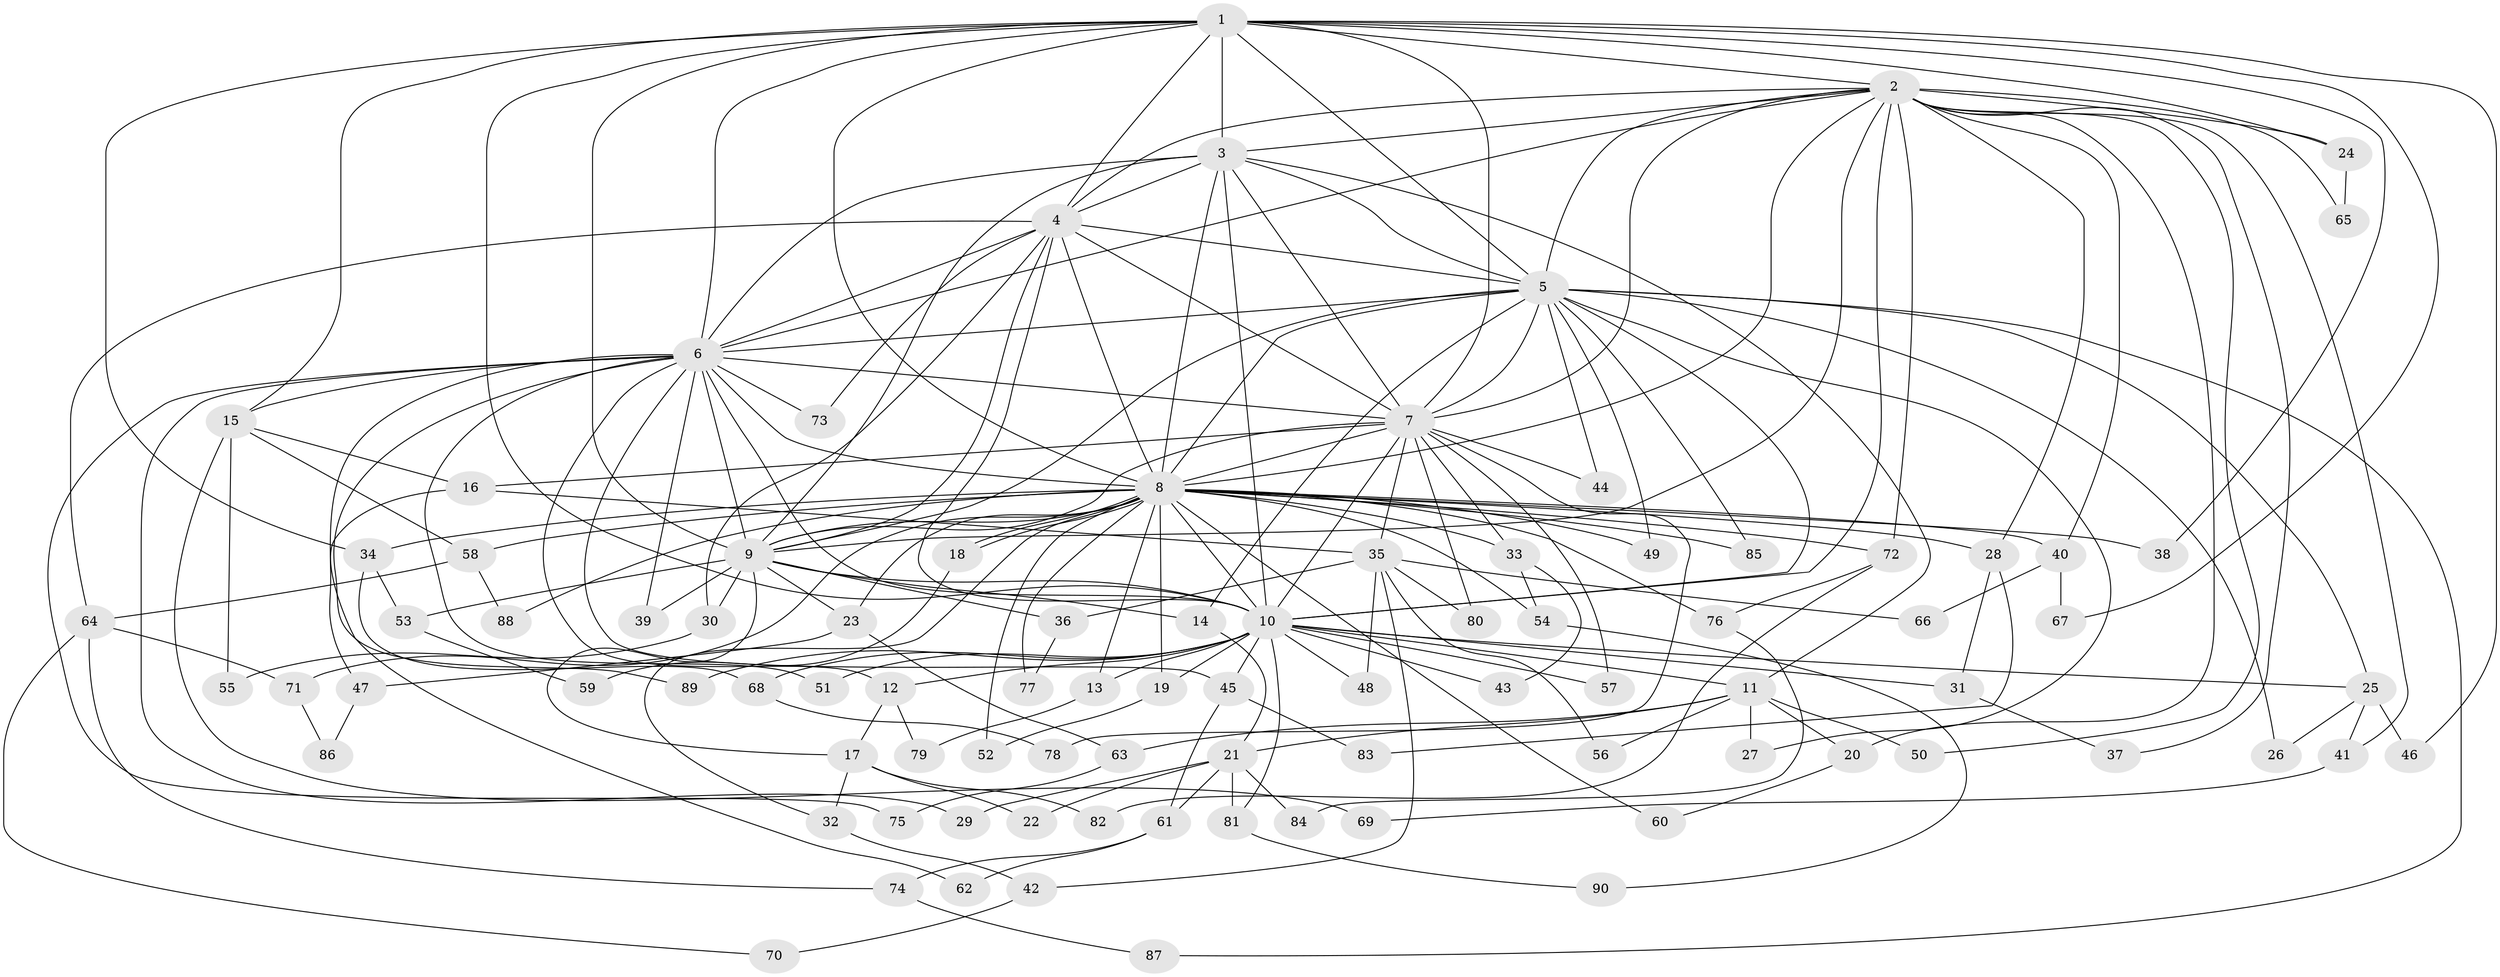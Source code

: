 // coarse degree distribution, {23: 0.017857142857142856, 16: 0.017857142857142856, 14: 0.017857142857142856, 11: 0.03571428571428571, 18: 0.017857142857142856, 8: 0.017857142857142856, 4: 0.14285714285714285, 3: 0.19642857142857142, 9: 0.03571428571428571, 6: 0.03571428571428571, 7: 0.03571428571428571, 2: 0.39285714285714285, 5: 0.017857142857142856, 1: 0.017857142857142856}
// Generated by graph-tools (version 1.1) at 2025/49/03/04/25 22:49:23]
// undirected, 90 vertices, 205 edges
graph export_dot {
  node [color=gray90,style=filled];
  1;
  2;
  3;
  4;
  5;
  6;
  7;
  8;
  9;
  10;
  11;
  12;
  13;
  14;
  15;
  16;
  17;
  18;
  19;
  20;
  21;
  22;
  23;
  24;
  25;
  26;
  27;
  28;
  29;
  30;
  31;
  32;
  33;
  34;
  35;
  36;
  37;
  38;
  39;
  40;
  41;
  42;
  43;
  44;
  45;
  46;
  47;
  48;
  49;
  50;
  51;
  52;
  53;
  54;
  55;
  56;
  57;
  58;
  59;
  60;
  61;
  62;
  63;
  64;
  65;
  66;
  67;
  68;
  69;
  70;
  71;
  72;
  73;
  74;
  75;
  76;
  77;
  78;
  79;
  80;
  81;
  82;
  83;
  84;
  85;
  86;
  87;
  88;
  89;
  90;
  1 -- 2;
  1 -- 3;
  1 -- 4;
  1 -- 5;
  1 -- 6;
  1 -- 7;
  1 -- 8;
  1 -- 9;
  1 -- 10;
  1 -- 15;
  1 -- 24;
  1 -- 34;
  1 -- 38;
  1 -- 46;
  1 -- 67;
  2 -- 3;
  2 -- 4;
  2 -- 5;
  2 -- 6;
  2 -- 7;
  2 -- 8;
  2 -- 9;
  2 -- 10;
  2 -- 20;
  2 -- 24;
  2 -- 28;
  2 -- 37;
  2 -- 40;
  2 -- 41;
  2 -- 50;
  2 -- 65;
  2 -- 72;
  3 -- 4;
  3 -- 5;
  3 -- 6;
  3 -- 7;
  3 -- 8;
  3 -- 9;
  3 -- 10;
  3 -- 11;
  4 -- 5;
  4 -- 6;
  4 -- 7;
  4 -- 8;
  4 -- 9;
  4 -- 10;
  4 -- 30;
  4 -- 64;
  4 -- 73;
  5 -- 6;
  5 -- 7;
  5 -- 8;
  5 -- 9;
  5 -- 10;
  5 -- 14;
  5 -- 25;
  5 -- 26;
  5 -- 27;
  5 -- 44;
  5 -- 49;
  5 -- 85;
  5 -- 87;
  6 -- 7;
  6 -- 8;
  6 -- 9;
  6 -- 10;
  6 -- 12;
  6 -- 15;
  6 -- 29;
  6 -- 39;
  6 -- 45;
  6 -- 47;
  6 -- 51;
  6 -- 73;
  6 -- 75;
  6 -- 89;
  7 -- 8;
  7 -- 9;
  7 -- 10;
  7 -- 16;
  7 -- 33;
  7 -- 35;
  7 -- 44;
  7 -- 57;
  7 -- 78;
  7 -- 80;
  8 -- 9;
  8 -- 10;
  8 -- 13;
  8 -- 18;
  8 -- 18;
  8 -- 19;
  8 -- 23;
  8 -- 28;
  8 -- 32;
  8 -- 33;
  8 -- 34;
  8 -- 38;
  8 -- 40;
  8 -- 49;
  8 -- 52;
  8 -- 54;
  8 -- 58;
  8 -- 60;
  8 -- 71;
  8 -- 72;
  8 -- 76;
  8 -- 77;
  8 -- 85;
  8 -- 88;
  9 -- 10;
  9 -- 14;
  9 -- 17;
  9 -- 23;
  9 -- 30;
  9 -- 36;
  9 -- 39;
  9 -- 53;
  10 -- 11;
  10 -- 12;
  10 -- 13;
  10 -- 19;
  10 -- 25;
  10 -- 31;
  10 -- 43;
  10 -- 45;
  10 -- 48;
  10 -- 51;
  10 -- 57;
  10 -- 68;
  10 -- 81;
  10 -- 89;
  11 -- 20;
  11 -- 21;
  11 -- 27;
  11 -- 50;
  11 -- 56;
  11 -- 63;
  12 -- 17;
  12 -- 79;
  13 -- 79;
  14 -- 21;
  15 -- 16;
  15 -- 55;
  15 -- 58;
  15 -- 69;
  16 -- 35;
  16 -- 62;
  17 -- 22;
  17 -- 32;
  17 -- 82;
  18 -- 59;
  19 -- 52;
  20 -- 60;
  21 -- 22;
  21 -- 29;
  21 -- 61;
  21 -- 81;
  21 -- 84;
  23 -- 47;
  23 -- 63;
  24 -- 65;
  25 -- 26;
  25 -- 41;
  25 -- 46;
  28 -- 31;
  28 -- 83;
  30 -- 55;
  31 -- 37;
  32 -- 42;
  33 -- 43;
  33 -- 54;
  34 -- 53;
  34 -- 68;
  35 -- 36;
  35 -- 42;
  35 -- 48;
  35 -- 56;
  35 -- 66;
  35 -- 80;
  36 -- 77;
  40 -- 66;
  40 -- 67;
  41 -- 69;
  42 -- 70;
  45 -- 61;
  45 -- 83;
  47 -- 86;
  53 -- 59;
  54 -- 90;
  58 -- 64;
  58 -- 88;
  61 -- 62;
  61 -- 74;
  63 -- 75;
  64 -- 70;
  64 -- 71;
  64 -- 74;
  68 -- 78;
  71 -- 86;
  72 -- 76;
  72 -- 82;
  74 -- 87;
  76 -- 84;
  81 -- 90;
}
